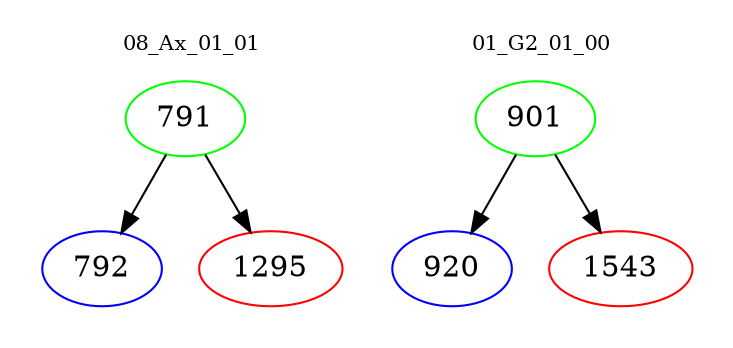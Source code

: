 digraph{
subgraph cluster_0 {
color = white
label = "08_Ax_01_01";
fontsize=10;
T0_791 [label="791", color="green"]
T0_791 -> T0_792 [color="black"]
T0_792 [label="792", color="blue"]
T0_791 -> T0_1295 [color="black"]
T0_1295 [label="1295", color="red"]
}
subgraph cluster_1 {
color = white
label = "01_G2_01_00";
fontsize=10;
T1_901 [label="901", color="green"]
T1_901 -> T1_920 [color="black"]
T1_920 [label="920", color="blue"]
T1_901 -> T1_1543 [color="black"]
T1_1543 [label="1543", color="red"]
}
}

